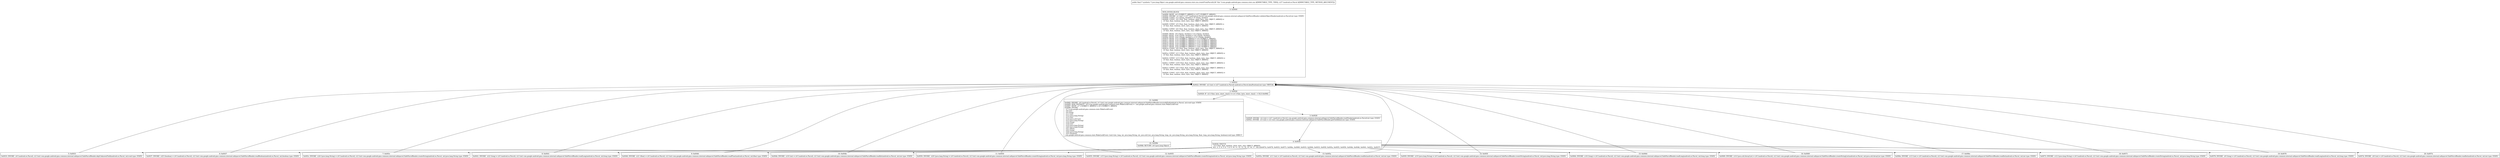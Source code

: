digraph "CFG forcom.google.android.gms.common.stats.zza.createFromParcel(Landroid\/os\/Parcel;)Ljava\/lang\/Object;" {
Node_0 [shape=record,label="{0\:\ 0x0000|MTH_ENTER_BLOCK\l|0x0000: MOVE  (r0 I:?[OBJECT, ARRAY]) = (r27 I:?[OBJECT, ARRAY]) \l0x0002: INVOKE  (r1 I:int) = (r27 I:android.os.Parcel) com.google.android.gms.common.internal.safeparcel.SafeParcelReader.validateObjectHeader(android.os.Parcel):int type: STATIC \l0x0006: CONST  (r2 I:?[long, double]) = (0 ?[long, double]) \l0x0008: CONST  (r4 I:?[int, float, boolean, short, byte, char, OBJECT, ARRAY]) = \l  (0 ?[int, float, boolean, short, byte, char, OBJECT, ARRAY])\l \l0x0009: CONST  (r5 I:?[int, float, boolean, short, byte, char, OBJECT, ARRAY]) = \l  (0 ?[int, float, boolean, short, byte, char, OBJECT, ARRAY])\l \l0x000a: CONST  (r6 I:?[int, float, boolean, short, byte, char, OBJECT, ARRAY]) = \l  (0 ?[int, float, boolean, short, byte, char, OBJECT, ARRAY])\l \l0x000b: MOVE  (r9 I:?[long, double]) = (r2 I:?[long, double]) \l0x000c: MOVE  (r16 I:?[long, double]) = (r9 I:?[long, double]) \l0x000e: MOVE  (r22 I:?[long, double]) = (r16 I:?[long, double]) \l0x0010: MOVE  (r12 I:?[OBJECT, ARRAY]) = (r5 I:?[OBJECT, ARRAY]) \l0x0011: MOVE  (r14 I:?[OBJECT, ARRAY]) = (r12 I:?[OBJECT, ARRAY]) \l0x0012: MOVE  (r15 I:?[OBJECT, ARRAY]) = (r14 I:?[OBJECT, ARRAY]) \l0x0013: MOVE  (r19 I:?[OBJECT, ARRAY]) = (r15 I:?[OBJECT, ARRAY]) \l0x0015: MOVE  (r20 I:?[OBJECT, ARRAY]) = (r19 I:?[OBJECT, ARRAY]) \l0x0017: MOVE  (r24 I:?[OBJECT, ARRAY]) = (r20 I:?[OBJECT, ARRAY]) \l0x0019: CONST  (r8 I:?[int, float, boolean, short, byte, char, OBJECT, ARRAY]) = \l  (0 ?[int, float, boolean, short, byte, char, OBJECT, ARRAY])\l \l0x001a: CONST  (r11 I:?[int, float, boolean, short, byte, char, OBJECT, ARRAY]) = \l  (0 ?[int, float, boolean, short, byte, char, OBJECT, ARRAY])\l \l0x001b: CONST  (r13 I:?[int, float, boolean, short, byte, char, OBJECT, ARRAY]) = \l  (0 ?[int, float, boolean, short, byte, char, OBJECT, ARRAY])\l \l0x001c: CONST  (r18 I:?[int, float, boolean, short, byte, char, OBJECT, ARRAY]) = \l  (0 ?[int, float, boolean, short, byte, char, OBJECT, ARRAY])\l \l0x001e: CONST  (r21 I:?[int, float, boolean, short, byte, char, OBJECT, ARRAY]) = \l  (0 ?[int, float, boolean, short, byte, char, OBJECT, ARRAY])\l \l0x0020: CONST  (r25 I:?[int, float, boolean, short, byte, char, OBJECT, ARRAY]) = \l  (0 ?[int, float, boolean, short, byte, char, OBJECT, ARRAY])\l \l}"];
Node_1 [shape=record,label="{1\:\ 0x0022|0x0022: INVOKE  (r2 I:int) = (r27 I:android.os.Parcel) android.os.Parcel.dataPosition():int type: VIRTUAL \l}"];
Node_2 [shape=record,label="{2\:\ 0x0026|0x0026: IF  (r2 I:?[int, byte, short, char]) \>= (r1 I:?[int, byte, short, char])  \-\> B:21:0x0082 \l}"];
Node_3 [shape=record,label="{3\:\ 0x0028|0x0028: INVOKE  (r2 I:int) = (r27 I:android.os.Parcel) com.google.android.gms.common.internal.safeparcel.SafeParcelReader.readHeader(android.os.Parcel):int type: STATIC \l0x002c: INVOKE  (r3 I:int) = (r2 I:int) com.google.android.gms.common.internal.safeparcel.SafeParcelReader.getFieldId(int):int type: STATIC \l}"];
Node_4 [shape=record,label="{4\:\ 0x0030|0x0030: SWITCH  \l  (r3 I:?[int, float, boolean, short, byte, char, OBJECT, ARRAY])\l k:[1, 2, 3, 4, 5, 6, 7, 8, 9, 10, 11, 12, 13, 14, 15, 16, 17, 18] t:[0x007d, 0x0078, 0x0033, 0x0073, 0x006e, 0x0069, 0x0033, 0x0064, 0x0033, 0x005f, 0x005a, 0x0055, 0x0050, 0x004b, 0x0046, 0x0041, 0x003c, 0x0037] \l}"];
Node_5 [shape=record,label="{5\:\ 0x0033|0x0033: INVOKE  (r0 I:android.os.Parcel), (r2 I:int) com.google.android.gms.common.internal.safeparcel.SafeParcelReader.skipUnknownField(android.os.Parcel, int):void type: STATIC \l}"];
Node_6 [shape=record,label="{6\:\ 0x0037|0x0037: INVOKE  (r25 I:boolean) = (r0 I:android.os.Parcel), (r2 I:int) com.google.android.gms.common.internal.safeparcel.SafeParcelReader.readBoolean(android.os.Parcel, int):boolean type: STATIC \l}"];
Node_7 [shape=record,label="{7\:\ 0x003c|0x003c: INVOKE  (r24 I:java.lang.String) = (r0 I:android.os.Parcel), (r2 I:int) com.google.android.gms.common.internal.safeparcel.SafeParcelReader.createString(android.os.Parcel, int):java.lang.String type: STATIC \l}"];
Node_8 [shape=record,label="{8\:\ 0x0041|0x0041: INVOKE  (r22 I:long) = (r0 I:android.os.Parcel), (r2 I:int) com.google.android.gms.common.internal.safeparcel.SafeParcelReader.readLong(android.os.Parcel, int):long type: STATIC \l}"];
Node_9 [shape=record,label="{9\:\ 0x0046|0x0046: INVOKE  (r21 I:float) = (r0 I:android.os.Parcel), (r2 I:int) com.google.android.gms.common.internal.safeparcel.SafeParcelReader.readFloat(android.os.Parcel, int):float type: STATIC \l}"];
Node_10 [shape=record,label="{10\:\ 0x004b|0x004b: INVOKE  (r18 I:int) = (r0 I:android.os.Parcel), (r2 I:int) com.google.android.gms.common.internal.safeparcel.SafeParcelReader.readInt(android.os.Parcel, int):int type: STATIC \l}"];
Node_11 [shape=record,label="{11\:\ 0x0050|0x0050: INVOKE  (r20 I:java.lang.String) = (r0 I:android.os.Parcel), (r2 I:int) com.google.android.gms.common.internal.safeparcel.SafeParcelReader.createString(android.os.Parcel, int):java.lang.String type: STATIC \l}"];
Node_12 [shape=record,label="{12\:\ 0x0055|0x0055: INVOKE  (r15 I:java.lang.String) = (r0 I:android.os.Parcel), (r2 I:int) com.google.android.gms.common.internal.safeparcel.SafeParcelReader.createString(android.os.Parcel, int):java.lang.String type: STATIC \l}"];
Node_13 [shape=record,label="{13\:\ 0x005a|0x005a: INVOKE  (r11 I:int) = (r0 I:android.os.Parcel), (r2 I:int) com.google.android.gms.common.internal.safeparcel.SafeParcelReader.readInt(android.os.Parcel, int):int type: STATIC \l}"];
Node_14 [shape=record,label="{14\:\ 0x005f|0x005f: INVOKE  (r19 I:java.lang.String) = (r0 I:android.os.Parcel), (r2 I:int) com.google.android.gms.common.internal.safeparcel.SafeParcelReader.createString(android.os.Parcel, int):java.lang.String type: STATIC \l}"];
Node_15 [shape=record,label="{15\:\ 0x0064|0x0064: INVOKE  (r16 I:long) = (r0 I:android.os.Parcel), (r2 I:int) com.google.android.gms.common.internal.safeparcel.SafeParcelReader.readLong(android.os.Parcel, int):long type: STATIC \l}"];
Node_16 [shape=record,label="{16\:\ 0x0069|0x0069: INVOKE  (r14 I:java.util.ArrayList) = (r0 I:android.os.Parcel), (r2 I:int) com.google.android.gms.common.internal.safeparcel.SafeParcelReader.createStringList(android.os.Parcel, int):java.util.ArrayList type: STATIC \l}"];
Node_17 [shape=record,label="{17\:\ 0x006e|0x006e: INVOKE  (r13 I:int) = (r0 I:android.os.Parcel), (r2 I:int) com.google.android.gms.common.internal.safeparcel.SafeParcelReader.readInt(android.os.Parcel, int):int type: STATIC \l}"];
Node_18 [shape=record,label="{18\:\ 0x0073|0x0073: INVOKE  (r12 I:java.lang.String) = (r0 I:android.os.Parcel), (r2 I:int) com.google.android.gms.common.internal.safeparcel.SafeParcelReader.createString(android.os.Parcel, int):java.lang.String type: STATIC \l}"];
Node_19 [shape=record,label="{19\:\ 0x0078|0x0078: INVOKE  (r9 I:long) = (r0 I:android.os.Parcel), (r2 I:int) com.google.android.gms.common.internal.safeparcel.SafeParcelReader.readLong(android.os.Parcel, int):long type: STATIC \l}"];
Node_20 [shape=record,label="{20\:\ 0x007d|0x007d: INVOKE  (r8 I:int) = (r0 I:android.os.Parcel), (r2 I:int) com.google.android.gms.common.internal.safeparcel.SafeParcelReader.readInt(android.os.Parcel, int):int type: STATIC \l}"];
Node_21 [shape=record,label="{21\:\ 0x0082|0x0082: INVOKE  (r0 I:android.os.Parcel), (r1 I:int) com.google.android.gms.common.internal.safeparcel.SafeParcelReader.ensureAtEnd(android.os.Parcel, int):void type: STATIC \l0x0085: NEW_INSTANCE  (r0 I:com.google.android.gms.common.stats.WakeLockEvent) =  com.google.android.gms.common.stats.WakeLockEvent \l0x0087: MOVE  (r7 I:?[OBJECT, ARRAY]) = (r0 I:?[OBJECT, ARRAY]) \l0x0088: INVOKE  \l  (r7 I:com.google.android.gms.common.stats.WakeLockEvent)\l  (r8 I:int)\l  (r9 I:long)\l  (r11 I:int)\l  (r12 I:java.lang.String)\l  (r13 I:int)\l  (r14 I:java.util.List)\l  (r15 I:java.lang.String)\l  (r16 I:long)\l  (r18 I:int)\l  (r19 I:java.lang.String)\l  (r20 I:java.lang.String)\l  (r21 I:float)\l  (r22 I:long)\l  (r24 I:java.lang.String)\l  (r25 I:boolean)\l com.google.android.gms.common.stats.WakeLockEvent.\<init\>(int, long, int, java.lang.String, int, java.util.List, java.lang.String, long, int, java.lang.String, java.lang.String, float, long, java.lang.String, boolean):void type: DIRECT \l}"];
Node_22 [shape=record,label="{22\:\ 0x008b|0x008b: RETURN  (r0 I:java.lang.Object) \l}"];
MethodNode[shape=record,label="{public final \/* synthetic *\/ java.lang.Object com.google.android.gms.common.stats.zza.createFromParcel((r26 'this' I:com.google.android.gms.common.stats.zza A[IMMUTABLE_TYPE, THIS]), (r27 I:android.os.Parcel A[IMMUTABLE_TYPE, METHOD_ARGUMENT])) }"];
MethodNode -> Node_0;
Node_0 -> Node_1;
Node_1 -> Node_2;
Node_2 -> Node_3[style=dashed];
Node_2 -> Node_21;
Node_3 -> Node_4;
Node_4 -> Node_5;
Node_4 -> Node_6;
Node_4 -> Node_7;
Node_4 -> Node_8;
Node_4 -> Node_9;
Node_4 -> Node_10;
Node_4 -> Node_11;
Node_4 -> Node_12;
Node_4 -> Node_13;
Node_4 -> Node_14;
Node_4 -> Node_15;
Node_4 -> Node_16;
Node_4 -> Node_17;
Node_4 -> Node_18;
Node_4 -> Node_19;
Node_4 -> Node_20;
Node_5 -> Node_1;
Node_6 -> Node_1;
Node_7 -> Node_1;
Node_8 -> Node_1;
Node_9 -> Node_1;
Node_10 -> Node_1;
Node_11 -> Node_1;
Node_12 -> Node_1;
Node_13 -> Node_1;
Node_14 -> Node_1;
Node_15 -> Node_1;
Node_16 -> Node_1;
Node_17 -> Node_1;
Node_18 -> Node_1;
Node_19 -> Node_1;
Node_20 -> Node_1;
Node_21 -> Node_22;
}

